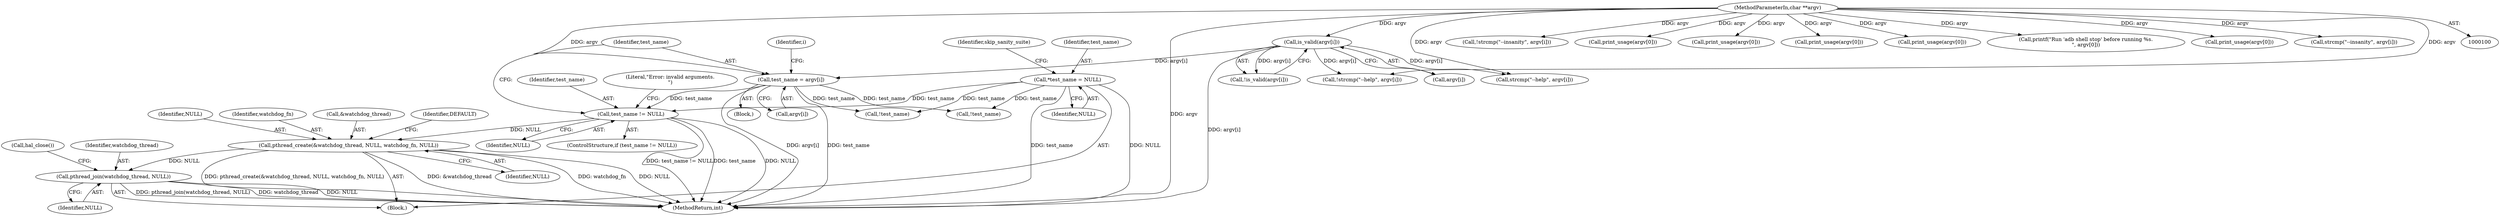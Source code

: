 digraph "0_Android_37c88107679d36c419572732b4af6e18bb2f7dce_5@API" {
"1000498" [label="(Call,pthread_join(watchdog_thread, NULL))"];
"1000297" [label="(Call,pthread_create(&watchdog_thread, NULL, watchdog_fn, NULL))"];
"1000166" [label="(Call,test_name != NULL)"];
"1000179" [label="(Call,test_name = argv[i])"];
"1000151" [label="(Call,is_valid(argv[i]))"];
"1000102" [label="(MethodParameterIn,char **argv)"];
"1000105" [label="(Call,*test_name = NULL)"];
"1000500" [label="(Identifier,NULL)"];
"1000180" [label="(Identifier,test_name)"];
"1000138" [label="(Call,!strcmp(\"--insanity\", argv[i]))"];
"1000105" [label="(Call,*test_name = NULL)"];
"1000110" [label="(Identifier,skip_sanity_suite)"];
"1000103" [label="(Block,)"];
"1000168" [label="(Identifier,NULL)"];
"1000504" [label="(MethodReturn,int)"];
"1000300" [label="(Identifier,NULL)"];
"1000301" [label="(Identifier,watchdog_fn)"];
"1000172" [label="(Call,print_usage(argv[0]))"];
"1000150" [label="(Call,!is_valid(argv[i]))"];
"1000151" [label="(Call,is_valid(argv[i]))"];
"1000206" [label="(Call,print_usage(argv[0]))"];
"1000254" [label="(Call,print_usage(argv[0]))"];
"1000357" [label="(Call,!test_name)"];
"1000106" [label="(Identifier,test_name)"];
"1000165" [label="(ControlStructure,if (test_name != NULL))"];
"1000131" [label="(Call,print_usage(argv[0]))"];
"1000107" [label="(Identifier,NULL)"];
"1000297" [label="(Call,pthread_create(&watchdog_thread, NULL, watchdog_fn, NULL))"];
"1000498" [label="(Call,pthread_join(watchdog_thread, NULL))"];
"1000298" [label="(Call,&watchdog_thread)"];
"1000122" [label="(Block,)"];
"1000305" [label="(Identifier,DEFAULT)"];
"1000187" [label="(Call,printf(\"Run 'adb shell stop' before running %s.\n\", argv[0]))"];
"1000152" [label="(Call,argv[i])"];
"1000427" [label="(Call,!test_name)"];
"1000102" [label="(MethodParameterIn,char **argv)"];
"1000125" [label="(Call,strcmp(\"--help\", argv[i]))"];
"1000158" [label="(Call,print_usage(argv[0]))"];
"1000139" [label="(Call,strcmp(\"--insanity\", argv[i]))"];
"1000167" [label="(Identifier,test_name)"];
"1000171" [label="(Literal,\"Error: invalid arguments.\n\")"];
"1000166" [label="(Call,test_name != NULL)"];
"1000501" [label="(Call,hal_close())"];
"1000499" [label="(Identifier,watchdog_thread)"];
"1000181" [label="(Call,argv[i])"];
"1000302" [label="(Identifier,NULL)"];
"1000121" [label="(Identifier,i)"];
"1000179" [label="(Call,test_name = argv[i])"];
"1000124" [label="(Call,!strcmp(\"--help\", argv[i]))"];
"1000498" -> "1000103"  [label="AST: "];
"1000498" -> "1000500"  [label="CFG: "];
"1000499" -> "1000498"  [label="AST: "];
"1000500" -> "1000498"  [label="AST: "];
"1000501" -> "1000498"  [label="CFG: "];
"1000498" -> "1000504"  [label="DDG: pthread_join(watchdog_thread, NULL)"];
"1000498" -> "1000504"  [label="DDG: watchdog_thread"];
"1000498" -> "1000504"  [label="DDG: NULL"];
"1000297" -> "1000498"  [label="DDG: NULL"];
"1000297" -> "1000103"  [label="AST: "];
"1000297" -> "1000302"  [label="CFG: "];
"1000298" -> "1000297"  [label="AST: "];
"1000300" -> "1000297"  [label="AST: "];
"1000301" -> "1000297"  [label="AST: "];
"1000302" -> "1000297"  [label="AST: "];
"1000305" -> "1000297"  [label="CFG: "];
"1000297" -> "1000504"  [label="DDG: &watchdog_thread"];
"1000297" -> "1000504"  [label="DDG: watchdog_fn"];
"1000297" -> "1000504"  [label="DDG: NULL"];
"1000297" -> "1000504"  [label="DDG: pthread_create(&watchdog_thread, NULL, watchdog_fn, NULL)"];
"1000166" -> "1000297"  [label="DDG: NULL"];
"1000166" -> "1000165"  [label="AST: "];
"1000166" -> "1000168"  [label="CFG: "];
"1000167" -> "1000166"  [label="AST: "];
"1000168" -> "1000166"  [label="AST: "];
"1000171" -> "1000166"  [label="CFG: "];
"1000180" -> "1000166"  [label="CFG: "];
"1000166" -> "1000504"  [label="DDG: NULL"];
"1000166" -> "1000504"  [label="DDG: test_name != NULL"];
"1000166" -> "1000504"  [label="DDG: test_name"];
"1000179" -> "1000166"  [label="DDG: test_name"];
"1000105" -> "1000166"  [label="DDG: test_name"];
"1000179" -> "1000122"  [label="AST: "];
"1000179" -> "1000181"  [label="CFG: "];
"1000180" -> "1000179"  [label="AST: "];
"1000181" -> "1000179"  [label="AST: "];
"1000121" -> "1000179"  [label="CFG: "];
"1000179" -> "1000504"  [label="DDG: argv[i]"];
"1000179" -> "1000504"  [label="DDG: test_name"];
"1000151" -> "1000179"  [label="DDG: argv[i]"];
"1000102" -> "1000179"  [label="DDG: argv"];
"1000179" -> "1000357"  [label="DDG: test_name"];
"1000179" -> "1000427"  [label="DDG: test_name"];
"1000151" -> "1000150"  [label="AST: "];
"1000151" -> "1000152"  [label="CFG: "];
"1000152" -> "1000151"  [label="AST: "];
"1000150" -> "1000151"  [label="CFG: "];
"1000151" -> "1000504"  [label="DDG: argv[i]"];
"1000151" -> "1000124"  [label="DDG: argv[i]"];
"1000151" -> "1000125"  [label="DDG: argv[i]"];
"1000151" -> "1000150"  [label="DDG: argv[i]"];
"1000102" -> "1000151"  [label="DDG: argv"];
"1000102" -> "1000100"  [label="AST: "];
"1000102" -> "1000504"  [label="DDG: argv"];
"1000102" -> "1000124"  [label="DDG: argv"];
"1000102" -> "1000125"  [label="DDG: argv"];
"1000102" -> "1000131"  [label="DDG: argv"];
"1000102" -> "1000138"  [label="DDG: argv"];
"1000102" -> "1000139"  [label="DDG: argv"];
"1000102" -> "1000158"  [label="DDG: argv"];
"1000102" -> "1000172"  [label="DDG: argv"];
"1000102" -> "1000187"  [label="DDG: argv"];
"1000102" -> "1000206"  [label="DDG: argv"];
"1000102" -> "1000254"  [label="DDG: argv"];
"1000105" -> "1000103"  [label="AST: "];
"1000105" -> "1000107"  [label="CFG: "];
"1000106" -> "1000105"  [label="AST: "];
"1000107" -> "1000105"  [label="AST: "];
"1000110" -> "1000105"  [label="CFG: "];
"1000105" -> "1000504"  [label="DDG: NULL"];
"1000105" -> "1000504"  [label="DDG: test_name"];
"1000105" -> "1000357"  [label="DDG: test_name"];
"1000105" -> "1000427"  [label="DDG: test_name"];
}
